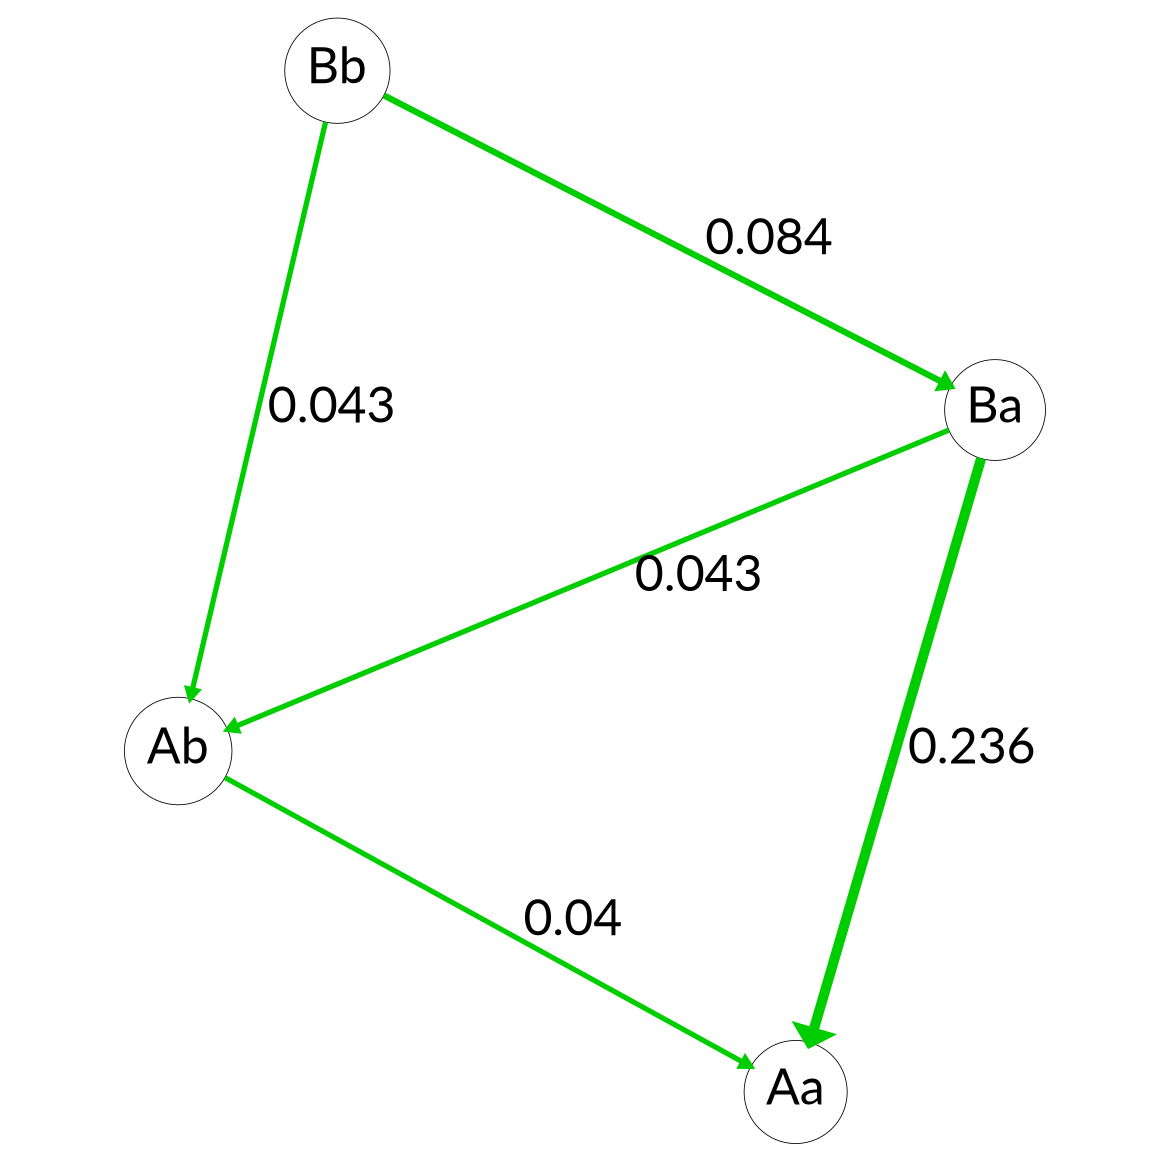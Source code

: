 // Invasion Network
digraph "160-invasion-network" {
	graph [dpi=200 fixedsize=false lheight=100 lwidth=100 nodesep=3 pad=0.3 ranksep=3 ratio=1 size="7.75,10.25"]
	node [fontcolor=black fontname=Lato fontsize=60]
	edge [fontname=Lato fontsize=60 weight=1]
	Aa [pos="0,0" shape=circle]
	Ab [pos="0,1" shape=circle]
	Ba [pos="1,0" shape=circle]
	Bb [pos="1,1" shape=circle]
	Ab -> Aa [label=0.04 arrowsize=1.04 color=green3 penwidth=6.2]
	Ba -> Aa [label=0.236 arrowsize=1.236 color=green3 penwidth=12.08]
	Ba -> Ab [label=0.043 arrowsize=1.043 color=green3 penwidth=6.29]
	Bb -> Ab [label=0.043 arrowsize=1.043 color=green3 penwidth=6.29]
	Bb -> Ba [label=0.084 arrowsize=1.084 color=green3 penwidth=7.52]
}
